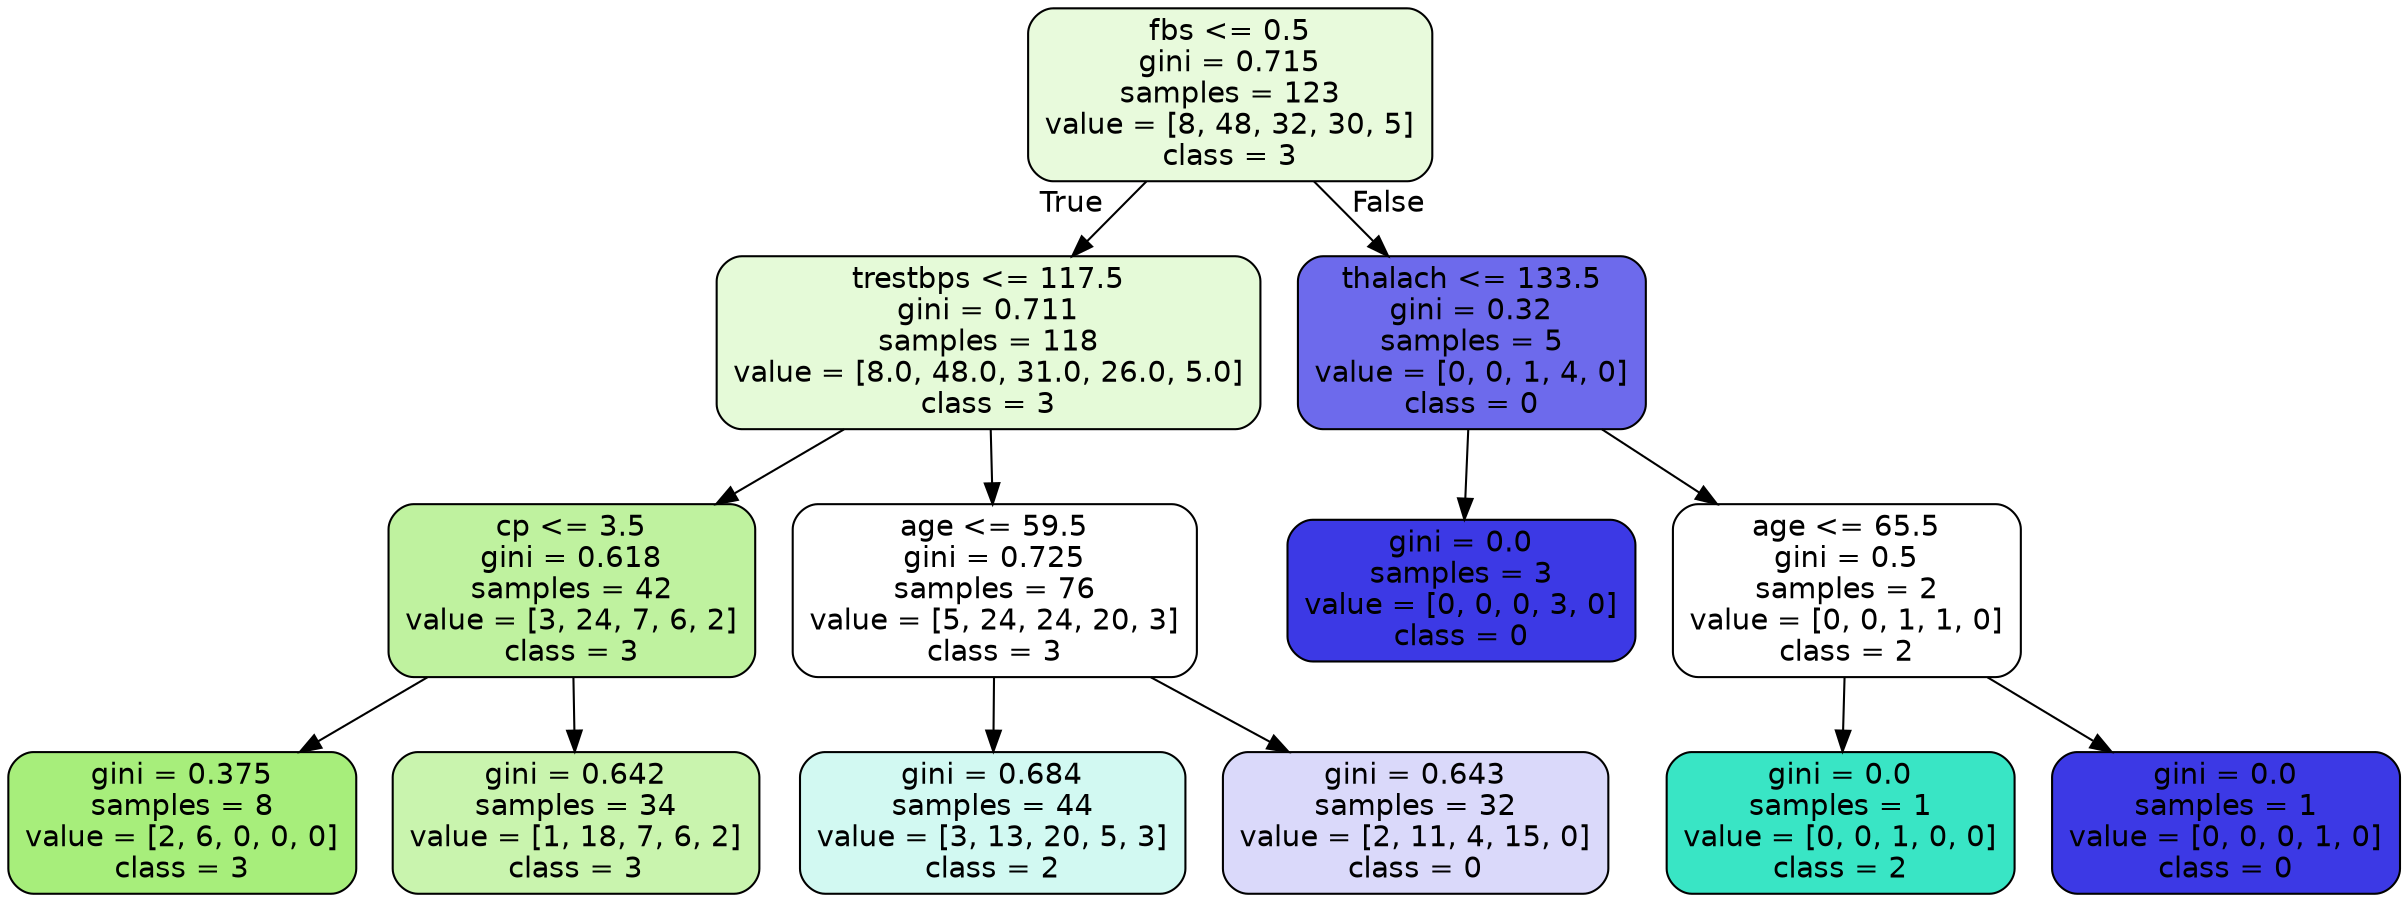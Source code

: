 digraph Tree {
node [shape=box, style="filled, rounded", color="black", fontname="helvetica"] ;
edge [fontname="helvetica"] ;
0 [label="fbs <= 0.5\ngini = 0.715\nsamples = 123\nvalue = [8, 48, 32, 30, 5]\nclass = 3", fillcolor="#e8fadc"] ;
1 [label="trestbps <= 117.5\ngini = 0.711\nsamples = 118\nvalue = [8.0, 48.0, 31.0, 26.0, 5.0]\nclass = 3", fillcolor="#e5fad8"] ;
0 -> 1 [labeldistance=2.5, labelangle=45, headlabel="True"] ;
2 [label="cp <= 3.5\ngini = 0.618\nsamples = 42\nvalue = [3, 24, 7, 6, 2]\nclass = 3", fillcolor="#bff29f"] ;
1 -> 2 ;
3 [label="gini = 0.375\nsamples = 8\nvalue = [2, 6, 0, 0, 0]\nclass = 3", fillcolor="#a7ee7b"] ;
2 -> 3 ;
4 [label="gini = 0.642\nsamples = 34\nvalue = [1, 18, 7, 6, 2]\nclass = 3", fillcolor="#c9f4ae"] ;
2 -> 4 ;
5 [label="age <= 59.5\ngini = 0.725\nsamples = 76\nvalue = [5, 24, 24, 20, 3]\nclass = 3", fillcolor="#ffffff"] ;
1 -> 5 ;
6 [label="gini = 0.684\nsamples = 44\nvalue = [3, 13, 20, 5, 3]\nclass = 2", fillcolor="#d2f9f2"] ;
5 -> 6 ;
7 [label="gini = 0.643\nsamples = 32\nvalue = [2, 11, 4, 15, 0]\nclass = 0", fillcolor="#dad9fa"] ;
5 -> 7 ;
8 [label="thalach <= 133.5\ngini = 0.32\nsamples = 5\nvalue = [0, 0, 1, 4, 0]\nclass = 0", fillcolor="#6d6aec"] ;
0 -> 8 [labeldistance=2.5, labelangle=-45, headlabel="False"] ;
9 [label="gini = 0.0\nsamples = 3\nvalue = [0, 0, 0, 3, 0]\nclass = 0", fillcolor="#3c39e5"] ;
8 -> 9 ;
10 [label="age <= 65.5\ngini = 0.5\nsamples = 2\nvalue = [0, 0, 1, 1, 0]\nclass = 2", fillcolor="#ffffff"] ;
8 -> 10 ;
11 [label="gini = 0.0\nsamples = 1\nvalue = [0, 0, 1, 0, 0]\nclass = 2", fillcolor="#39e5c5"] ;
10 -> 11 ;
12 [label="gini = 0.0\nsamples = 1\nvalue = [0, 0, 0, 1, 0]\nclass = 0", fillcolor="#3c39e5"] ;
10 -> 12 ;
}